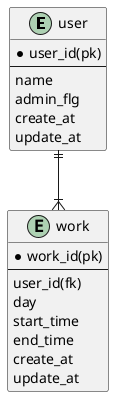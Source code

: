 @startuml
entity user {
    * user_id(pk)
    --
    name
    admin_flg
    create_at
    update_at
}

entity work {
    * work_id(pk)
    --
    user_id(fk)
    day
    start_time
    end_time
    create_at
    update_at
}

user ||--|{ work
@enduml